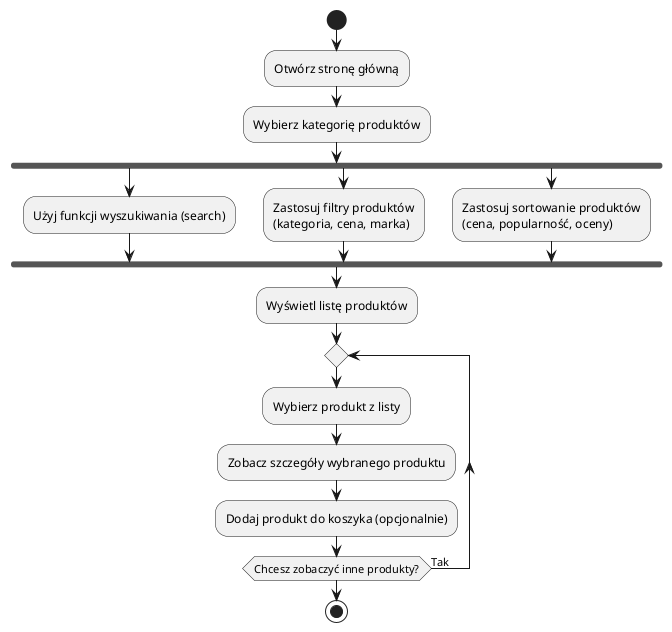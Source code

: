 @startuml
|Klient|
start
:Otwórz stronę główną;
:Wybierz kategorię produktów;

fork
    :Użyj funkcji wyszukiwania (search);
fork again
    :Zastosuj filtry produktów
    (kategoria, cena, marka);
fork again
    :Zastosuj sortowanie produktów
    (cena, popularność, oceny);
end fork

:Wyświetl listę produktów;

repeat
    :Wybierz produkt z listy;
    :Zobacz szczegóły wybranego produktu;
    :Dodaj produkt do koszyka (opcjonalnie);
repeat while (Chcesz zobaczyć inne produkty?) is (Tak)

stop
@enduml
